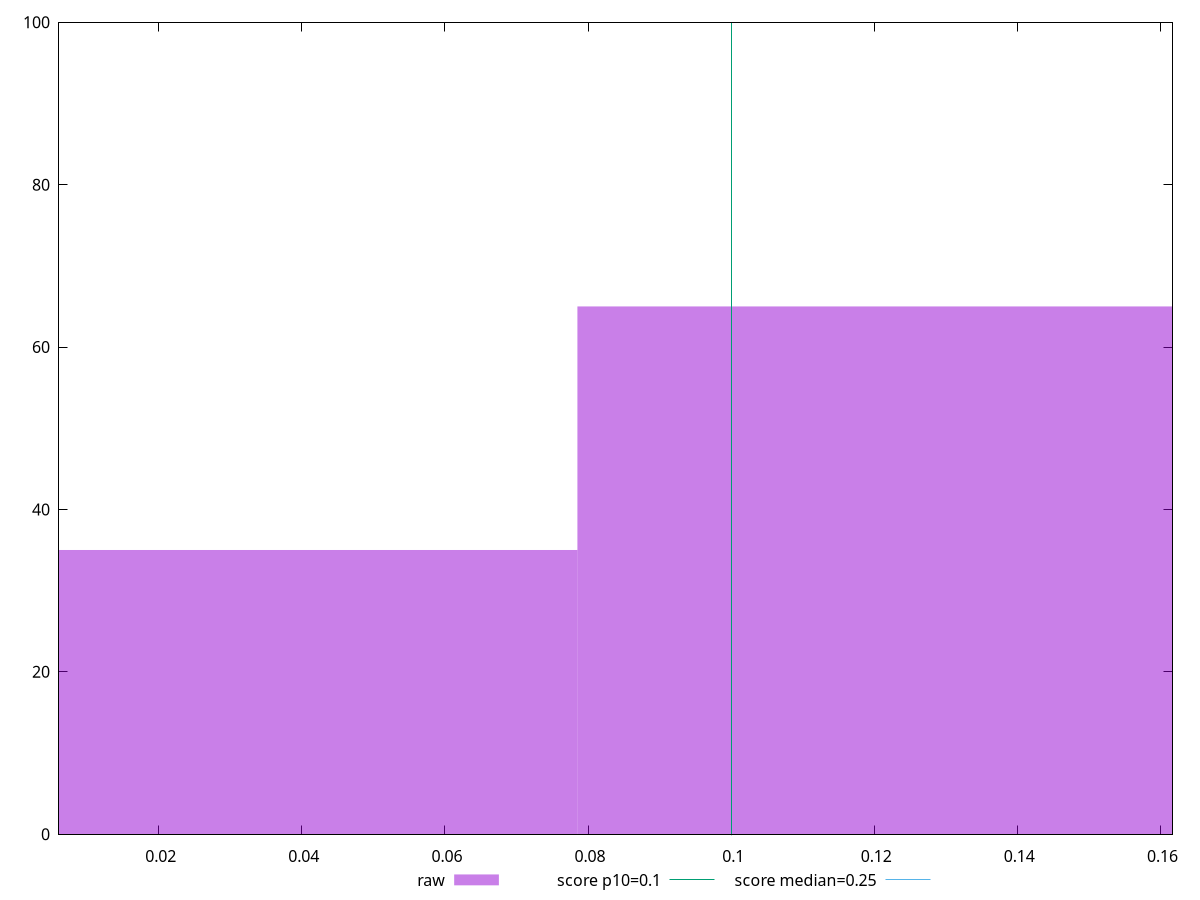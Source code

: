 reset

$raw <<EOF
0.15703183923129957 65
0 35
EOF

set key outside below
set boxwidth 0.15703183923129957
set xrange [0.006063152419196235:0.1616846598519219]
set yrange [0:100]
set trange [0:100]
set style fill transparent solid 0.5 noborder

set parametric
set terminal svg size 640, 490 enhanced background rgb 'white'
set output "report/report_00029_2021-02-24T13-36-40.390Z/cumulative-layout-shift/samples/agenda/raw/histogram.svg"

plot $raw title "raw" with boxes, \
     0.1,t title "score p10=0.1", \
     0.25,t title "score median=0.25"

reset
